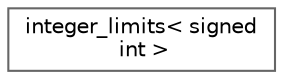 digraph "Graphical Class Hierarchy"
{
 // LATEX_PDF_SIZE
  bgcolor="transparent";
  edge [fontname=Helvetica,fontsize=10,labelfontname=Helvetica,labelfontsize=10];
  node [fontname=Helvetica,fontsize=10,shape=box,height=0.2,width=0.4];
  rankdir="LR";
  Node0 [id="Node000000",label="integer_limits\< signed\l int \>",height=0.2,width=0.4,color="grey40", fillcolor="white", style="filled",URL="$structinteger__limits.html",tooltip=" "];
}
